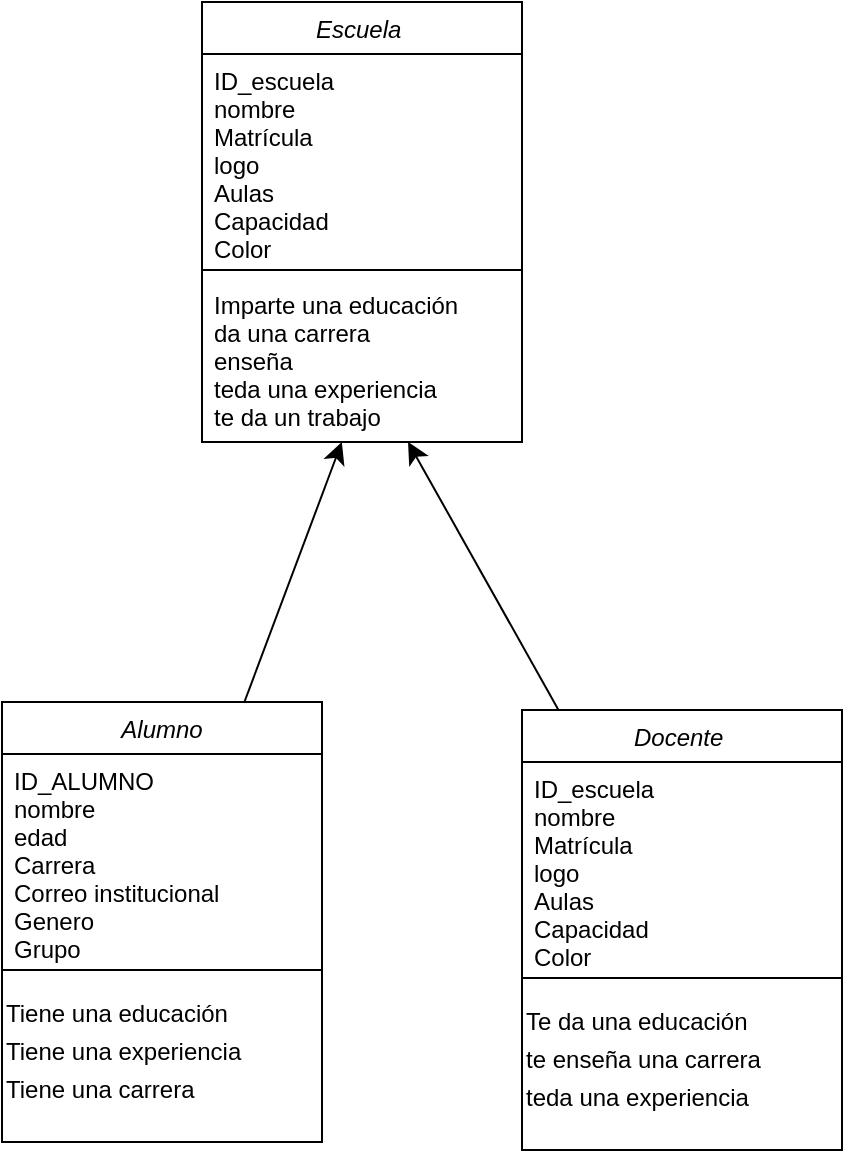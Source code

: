 <mxfile version="24.2.8" type="github">
  <diagram id="C5RBs43oDa-KdzZeNtuy" name="Page-1">
    <mxGraphModel dx="513" dy="899" grid="1" gridSize="10" guides="1" tooltips="1" connect="1" arrows="1" fold="1" page="1" pageScale="1" pageWidth="827" pageHeight="1169" math="0" shadow="0">
      <root>
        <mxCell id="WIyWlLk6GJQsqaUBKTNV-0" />
        <mxCell id="WIyWlLk6GJQsqaUBKTNV-1" parent="WIyWlLk6GJQsqaUBKTNV-0" />
        <mxCell id="zkfFHV4jXpPFQw0GAbJ--0" value="Escuela " style="swimlane;fontStyle=2;align=center;verticalAlign=top;childLayout=stackLayout;horizontal=1;startSize=26;horizontalStack=0;resizeParent=1;resizeLast=0;collapsible=1;marginBottom=0;rounded=0;shadow=0;strokeWidth=1;" parent="WIyWlLk6GJQsqaUBKTNV-1" vertex="1">
          <mxGeometry x="220" y="120" width="160" height="220" as="geometry">
            <mxRectangle x="230" y="140" width="160" height="26" as="alternateBounds" />
          </mxGeometry>
        </mxCell>
        <mxCell id="zkfFHV4jXpPFQw0GAbJ--1" value="ID_escuela &#xa;nombre &#xa;Matrícula &#xa;logo&#xa;Aulas &#xa;Capacidad&#xa;Color " style="text;align=left;verticalAlign=top;spacingLeft=4;spacingRight=4;overflow=hidden;rotatable=0;points=[[0,0.5],[1,0.5]];portConstraint=eastwest;" parent="zkfFHV4jXpPFQw0GAbJ--0" vertex="1">
          <mxGeometry y="26" width="160" height="104" as="geometry" />
        </mxCell>
        <mxCell id="zkfFHV4jXpPFQw0GAbJ--4" value="" style="line;html=1;strokeWidth=1;align=left;verticalAlign=middle;spacingTop=-1;spacingLeft=3;spacingRight=3;rotatable=0;labelPosition=right;points=[];portConstraint=eastwest;" parent="zkfFHV4jXpPFQw0GAbJ--0" vertex="1">
          <mxGeometry y="130" width="160" height="8" as="geometry" />
        </mxCell>
        <mxCell id="zkfFHV4jXpPFQw0GAbJ--5" value="Imparte una educación  &#xa;da una carrera  &#xa;enseña &#xa;teda una experiencia &#xa;te da un trabajo &#xa;" style="text;align=left;verticalAlign=top;spacingLeft=4;spacingRight=4;overflow=hidden;rotatable=0;points=[[0,0.5],[1,0.5]];portConstraint=eastwest;" parent="WIyWlLk6GJQsqaUBKTNV-1" vertex="1">
          <mxGeometry x="220" y="258" width="160" height="82" as="geometry" />
        </mxCell>
        <mxCell id="1ptFWayH1Vb1WBl01o0v-19" value="Alumno" style="swimlane;fontStyle=2;align=center;verticalAlign=top;childLayout=stackLayout;horizontal=1;startSize=26;horizontalStack=0;resizeParent=1;resizeLast=0;collapsible=1;marginBottom=0;rounded=0;shadow=0;strokeWidth=1;" parent="WIyWlLk6GJQsqaUBKTNV-1" vertex="1">
          <mxGeometry x="120" y="470" width="160" height="220" as="geometry">
            <mxRectangle x="230" y="140" width="160" height="26" as="alternateBounds" />
          </mxGeometry>
        </mxCell>
        <mxCell id="1ptFWayH1Vb1WBl01o0v-20" value="ID_ALUMNO&#xa;nombre &#xa;edad&#xa;Carrera &#xa;Correo institucional &#xa;Genero &#xa;Grupo" style="text;align=left;verticalAlign=top;spacingLeft=4;spacingRight=4;overflow=hidden;rotatable=0;points=[[0,0.5],[1,0.5]];portConstraint=eastwest;" parent="1ptFWayH1Vb1WBl01o0v-19" vertex="1">
          <mxGeometry y="26" width="160" height="104" as="geometry" />
        </mxCell>
        <mxCell id="1ptFWayH1Vb1WBl01o0v-21" value="" style="line;html=1;strokeWidth=1;align=left;verticalAlign=middle;spacingTop=-1;spacingLeft=3;spacingRight=3;rotatable=0;labelPosition=right;points=[];portConstraint=eastwest;" parent="1ptFWayH1Vb1WBl01o0v-19" vertex="1">
          <mxGeometry y="130" width="160" height="8" as="geometry" />
        </mxCell>
        <mxCell id="1ptFWayH1Vb1WBl01o0v-24" value="&lt;font style=&quot;font-size: 12px;&quot;&gt;Tiene una educación&lt;/font&gt;&lt;div&gt;&lt;font style=&quot;font-size: 12px;&quot;&gt;Tiene una experiencia&amp;nbsp;&lt;/font&gt;&lt;/div&gt;&lt;div&gt;&lt;font style=&quot;font-size: 12px;&quot;&gt;Tiene una carrera&amp;nbsp;&lt;/font&gt;&lt;/div&gt;" style="text;html=1;align=left;verticalAlign=middle;resizable=0;points=[];autosize=1;strokeColor=none;fillColor=none;fontSize=16;" parent="1ptFWayH1Vb1WBl01o0v-19" vertex="1">
          <mxGeometry y="138" width="160" height="70" as="geometry" />
        </mxCell>
        <mxCell id="j6kHEQ5FZZq3BLjm1d-y-7" style="edgeStyle=none;curved=1;rounded=0;orthogonalLoop=1;jettySize=auto;html=1;fontSize=12;startSize=8;endSize=8;" edge="1" parent="WIyWlLk6GJQsqaUBKTNV-1" source="j6kHEQ5FZZq3BLjm1d-y-0" target="zkfFHV4jXpPFQw0GAbJ--5">
          <mxGeometry relative="1" as="geometry">
            <mxPoint x="310.0" y="350" as="targetPoint" />
          </mxGeometry>
        </mxCell>
        <mxCell id="j6kHEQ5FZZq3BLjm1d-y-0" value="Docente " style="swimlane;fontStyle=2;align=center;verticalAlign=top;childLayout=stackLayout;horizontal=1;startSize=26;horizontalStack=0;resizeParent=1;resizeLast=0;collapsible=1;marginBottom=0;rounded=0;shadow=0;strokeWidth=1;" vertex="1" parent="WIyWlLk6GJQsqaUBKTNV-1">
          <mxGeometry x="380" y="474" width="160" height="220" as="geometry">
            <mxRectangle x="230" y="140" width="160" height="26" as="alternateBounds" />
          </mxGeometry>
        </mxCell>
        <mxCell id="j6kHEQ5FZZq3BLjm1d-y-1" value="ID_escuela &#xa;nombre &#xa;Matrícula &#xa;logo&#xa;Aulas &#xa;Capacidad&#xa;Color " style="text;align=left;verticalAlign=top;spacingLeft=4;spacingRight=4;overflow=hidden;rotatable=0;points=[[0,0.5],[1,0.5]];portConstraint=eastwest;" vertex="1" parent="j6kHEQ5FZZq3BLjm1d-y-0">
          <mxGeometry y="26" width="160" height="104" as="geometry" />
        </mxCell>
        <mxCell id="j6kHEQ5FZZq3BLjm1d-y-2" value="" style="line;html=1;strokeWidth=1;align=left;verticalAlign=middle;spacingTop=-1;spacingLeft=3;spacingRight=3;rotatable=0;labelPosition=right;points=[];portConstraint=eastwest;" vertex="1" parent="j6kHEQ5FZZq3BLjm1d-y-0">
          <mxGeometry y="130" width="160" height="8" as="geometry" />
        </mxCell>
        <mxCell id="j6kHEQ5FZZq3BLjm1d-y-5" value="&lt;font style=&quot;vertical-align: inherit;&quot;&gt;&lt;font style=&quot;vertical-align: inherit;&quot;&gt;&lt;font style=&quot;vertical-align: inherit;&quot;&gt;&lt;font style=&quot;vertical-align: inherit;&quot;&gt;&lt;font style=&quot;vertical-align: inherit;&quot;&gt;&lt;font style=&quot;vertical-align: inherit; font-size: 12px;&quot;&gt;&lt;font style=&quot;vertical-align: inherit;&quot;&gt;&lt;font style=&quot;vertical-align: inherit;&quot;&gt;&lt;font style=&quot;vertical-align: inherit;&quot;&gt;&lt;font style=&quot;vertical-align: inherit;&quot;&gt;&lt;font style=&quot;vertical-align: inherit;&quot;&gt;&lt;font style=&quot;vertical-align: inherit;&quot;&gt;&lt;font style=&quot;vertical-align: inherit;&quot;&gt;&lt;font style=&quot;vertical-align: inherit;&quot;&gt;Te da una educación&amp;nbsp;&lt;/font&gt;&lt;/font&gt;&lt;/font&gt;&lt;/font&gt;&lt;/font&gt;&lt;/font&gt;&lt;/font&gt;&lt;/font&gt;&lt;/font&gt;&lt;/font&gt;&lt;/font&gt;&lt;/font&gt;&lt;/font&gt;&lt;/font&gt;&lt;div&gt;&lt;span style=&quot;font-size: 12px;&quot;&gt;&lt;font style=&quot;vertical-align: inherit;&quot;&gt;&lt;font style=&quot;vertical-align: inherit;&quot;&gt;te enseña una carrera&amp;nbsp;&lt;/font&gt;&lt;/font&gt;&lt;/span&gt;&lt;/div&gt;&lt;div&gt;&lt;span style=&quot;font-size: 12px;&quot;&gt;&lt;font style=&quot;vertical-align: inherit;&quot;&gt;&lt;font style=&quot;vertical-align: inherit;&quot;&gt;&lt;font style=&quot;vertical-align: inherit;&quot;&gt;&lt;font style=&quot;vertical-align: inherit;&quot;&gt;teda una experiencia&amp;nbsp;&lt;/font&gt;&lt;/font&gt;&lt;/font&gt;&lt;/font&gt;&lt;/span&gt;&lt;/div&gt;" style="text;html=1;align=left;verticalAlign=middle;resizable=0;points=[];autosize=1;strokeColor=none;fillColor=none;fontSize=16;" vertex="1" parent="j6kHEQ5FZZq3BLjm1d-y-0">
          <mxGeometry y="138" width="160" height="70" as="geometry" />
        </mxCell>
        <mxCell id="j6kHEQ5FZZq3BLjm1d-y-6" style="edgeStyle=none;curved=1;rounded=0;orthogonalLoop=1;jettySize=auto;html=1;entryX=0.437;entryY=1;entryDx=0;entryDy=0;entryPerimeter=0;fontSize=12;startSize=8;endSize=8;" edge="1" parent="WIyWlLk6GJQsqaUBKTNV-1" source="1ptFWayH1Vb1WBl01o0v-19" target="zkfFHV4jXpPFQw0GAbJ--5">
          <mxGeometry relative="1" as="geometry" />
        </mxCell>
      </root>
    </mxGraphModel>
  </diagram>
</mxfile>
